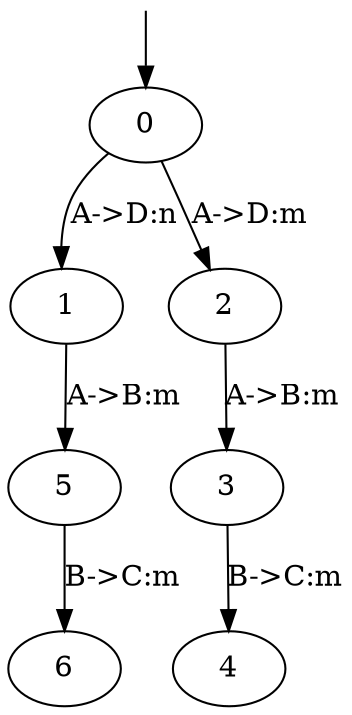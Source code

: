 digraph exWB2 {
	s0 [label="" height=0 shape=none width=0]
		s0 -> 0
		5 -> 6 [label="B->C:m"]
		0 -> 1 [label="A->D:n"]
		1 -> 5 [label="A->B:m"]
		3 -> 4 [label="B->C:m"]
		2 -> 3 [label="A->B:m"]
		0 -> 2 [label="A->D:m"]
}